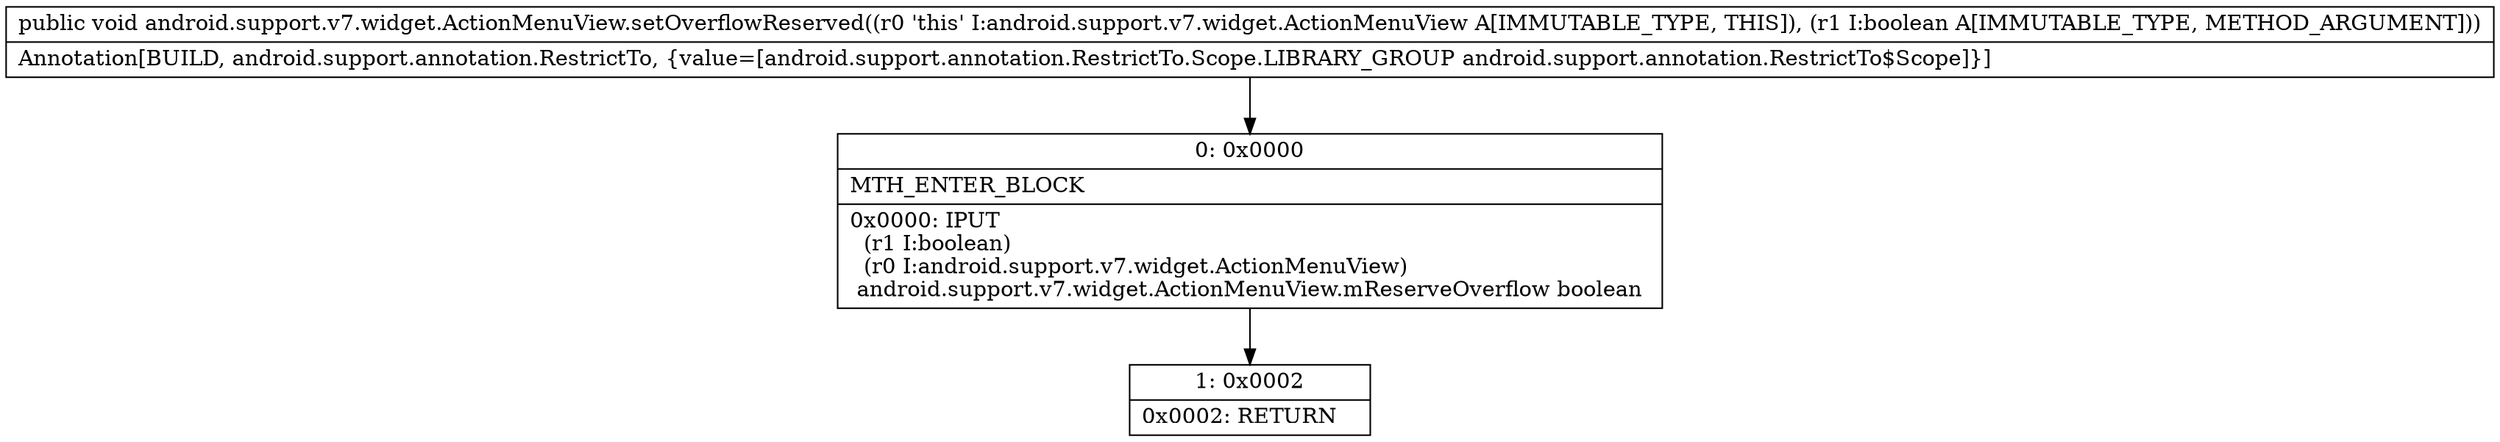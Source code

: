 digraph "CFG forandroid.support.v7.widget.ActionMenuView.setOverflowReserved(Z)V" {
Node_0 [shape=record,label="{0\:\ 0x0000|MTH_ENTER_BLOCK\l|0x0000: IPUT  \l  (r1 I:boolean)\l  (r0 I:android.support.v7.widget.ActionMenuView)\l android.support.v7.widget.ActionMenuView.mReserveOverflow boolean \l}"];
Node_1 [shape=record,label="{1\:\ 0x0002|0x0002: RETURN   \l}"];
MethodNode[shape=record,label="{public void android.support.v7.widget.ActionMenuView.setOverflowReserved((r0 'this' I:android.support.v7.widget.ActionMenuView A[IMMUTABLE_TYPE, THIS]), (r1 I:boolean A[IMMUTABLE_TYPE, METHOD_ARGUMENT]))  | Annotation[BUILD, android.support.annotation.RestrictTo, \{value=[android.support.annotation.RestrictTo.Scope.LIBRARY_GROUP android.support.annotation.RestrictTo$Scope]\}]\l}"];
MethodNode -> Node_0;
Node_0 -> Node_1;
}

